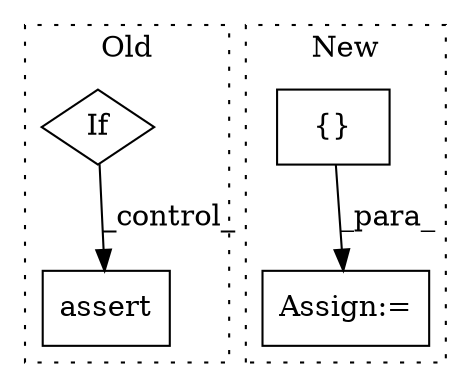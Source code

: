 digraph G {
subgraph cluster0 {
1 [label="assert" a="65" s="4309" l="7" shape="box"];
4 [label="If" a="96" s="4156,4181" l="3,18" shape="diamond"];
label = "Old";
style="dotted";
}
subgraph cluster1 {
2 [label="{}" a="59" s="4322,4324" l="1,0" shape="box"];
3 [label="Assign:=" a="68" s="4319" l="3" shape="box"];
label = "New";
style="dotted";
}
2 -> 3 [label="_para_"];
4 -> 1 [label="_control_"];
}